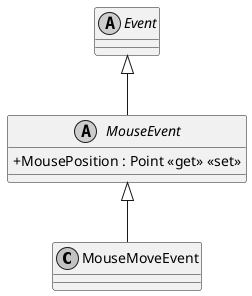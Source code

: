 @startuml
skinparam monochrome true
skinparam classAttributeIconSize 0

class MouseMoveEvent {
}
abstract class Event
abstract class MouseEvent {
    + MousePosition : Point <<get>> <<set>>
}
MouseEvent <|-- MouseMoveEvent
Event <|-- MouseEvent
@enduml
